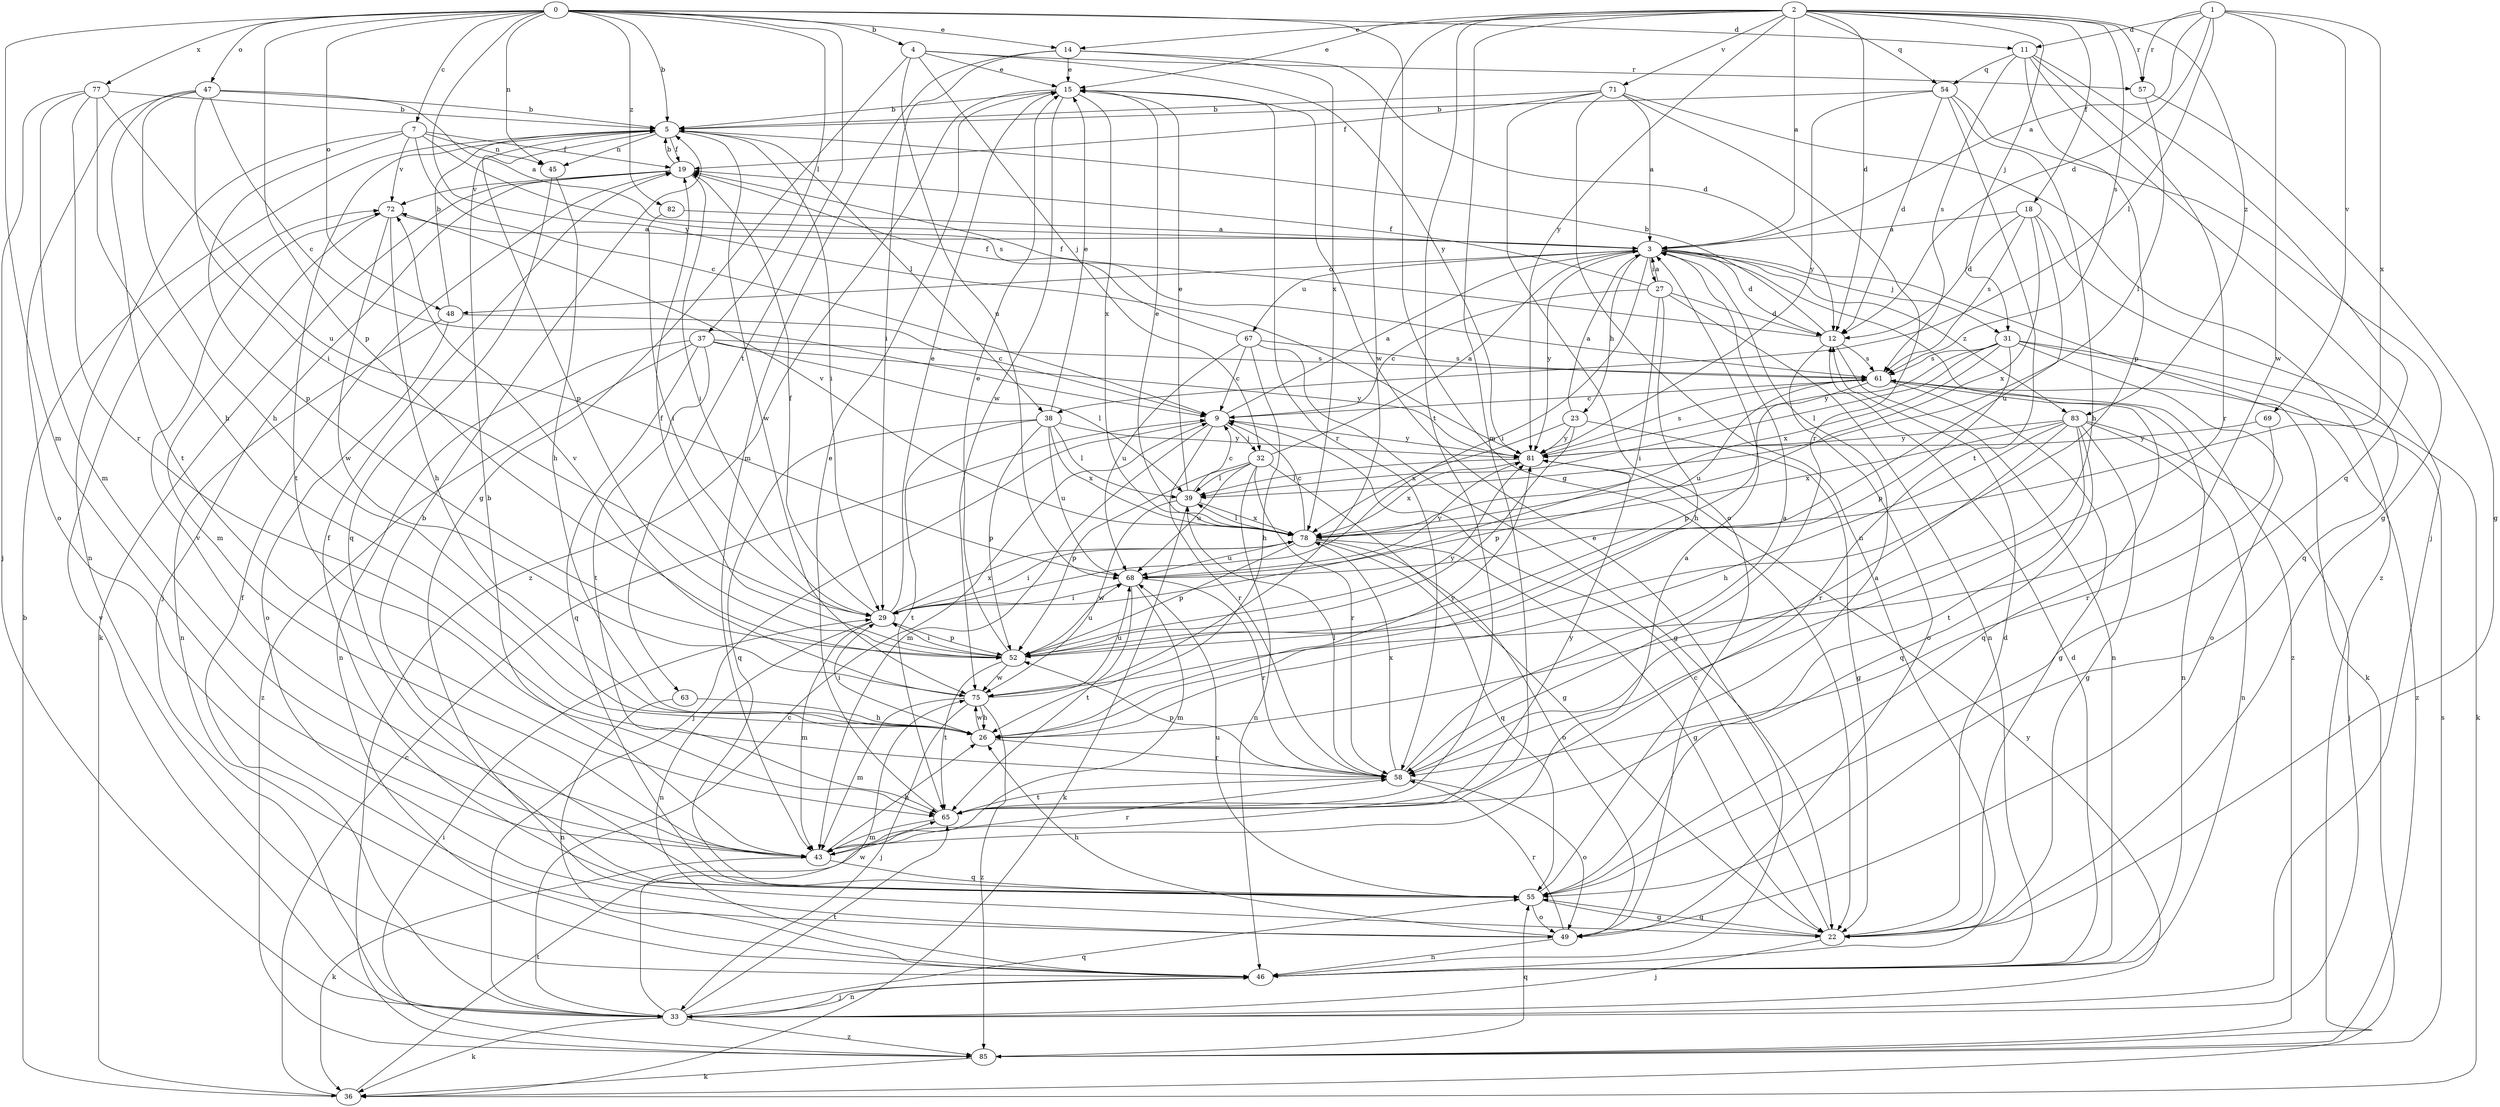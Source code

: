 strict digraph  {
0;
1;
2;
3;
4;
5;
7;
9;
11;
12;
14;
15;
18;
19;
22;
23;
26;
27;
29;
31;
32;
33;
36;
37;
38;
39;
43;
45;
46;
47;
48;
49;
52;
54;
55;
57;
58;
61;
63;
65;
67;
68;
69;
71;
72;
75;
77;
78;
81;
82;
83;
85;
0 -> 4  [label=b];
0 -> 5  [label=b];
0 -> 7  [label=c];
0 -> 11  [label=d];
0 -> 14  [label=e];
0 -> 22  [label=g];
0 -> 37  [label=l];
0 -> 43  [label=m];
0 -> 45  [label=n];
0 -> 47  [label=o];
0 -> 48  [label=o];
0 -> 52  [label=p];
0 -> 63  [label=t];
0 -> 77  [label=x];
0 -> 81  [label=y];
0 -> 82  [label=z];
1 -> 3  [label=a];
1 -> 11  [label=d];
1 -> 12  [label=d];
1 -> 38  [label=l];
1 -> 57  [label=r];
1 -> 69  [label=v];
1 -> 75  [label=w];
1 -> 78  [label=x];
2 -> 3  [label=a];
2 -> 12  [label=d];
2 -> 14  [label=e];
2 -> 15  [label=e];
2 -> 18  [label=f];
2 -> 31  [label=j];
2 -> 43  [label=m];
2 -> 54  [label=q];
2 -> 57  [label=r];
2 -> 61  [label=s];
2 -> 65  [label=t];
2 -> 71  [label=v];
2 -> 75  [label=w];
2 -> 81  [label=y];
2 -> 83  [label=z];
3 -> 12  [label=d];
3 -> 23  [label=h];
3 -> 27  [label=i];
3 -> 29  [label=i];
3 -> 31  [label=j];
3 -> 36  [label=k];
3 -> 48  [label=o];
3 -> 67  [label=u];
3 -> 81  [label=y];
3 -> 83  [label=z];
3 -> 85  [label=z];
4 -> 15  [label=e];
4 -> 22  [label=g];
4 -> 32  [label=j];
4 -> 57  [label=r];
4 -> 68  [label=u];
4 -> 81  [label=y];
5 -> 19  [label=f];
5 -> 29  [label=i];
5 -> 38  [label=l];
5 -> 45  [label=n];
5 -> 52  [label=p];
5 -> 65  [label=t];
5 -> 75  [label=w];
7 -> 9  [label=c];
7 -> 19  [label=f];
7 -> 45  [label=n];
7 -> 46  [label=n];
7 -> 52  [label=p];
7 -> 61  [label=s];
7 -> 72  [label=v];
9 -> 3  [label=a];
9 -> 32  [label=j];
9 -> 33  [label=j];
9 -> 43  [label=m];
9 -> 58  [label=r];
9 -> 81  [label=y];
11 -> 33  [label=j];
11 -> 52  [label=p];
11 -> 54  [label=q];
11 -> 55  [label=q];
11 -> 58  [label=r];
11 -> 61  [label=s];
12 -> 5  [label=b];
12 -> 19  [label=f];
12 -> 46  [label=n];
12 -> 49  [label=o];
12 -> 61  [label=s];
14 -> 12  [label=d];
14 -> 15  [label=e];
14 -> 29  [label=i];
14 -> 43  [label=m];
14 -> 78  [label=x];
15 -> 5  [label=b];
15 -> 58  [label=r];
15 -> 75  [label=w];
15 -> 78  [label=x];
15 -> 85  [label=z];
18 -> 3  [label=a];
18 -> 12  [label=d];
18 -> 55  [label=q];
18 -> 61  [label=s];
18 -> 68  [label=u];
18 -> 78  [label=x];
19 -> 5  [label=b];
19 -> 29  [label=i];
19 -> 33  [label=j];
19 -> 36  [label=k];
19 -> 72  [label=v];
22 -> 9  [label=c];
22 -> 12  [label=d];
22 -> 33  [label=j];
22 -> 55  [label=q];
23 -> 3  [label=a];
23 -> 22  [label=g];
23 -> 52  [label=p];
23 -> 78  [label=x];
23 -> 81  [label=y];
26 -> 29  [label=i];
26 -> 58  [label=r];
26 -> 75  [label=w];
26 -> 81  [label=y];
27 -> 3  [label=a];
27 -> 9  [label=c];
27 -> 12  [label=d];
27 -> 19  [label=f];
27 -> 26  [label=h];
27 -> 29  [label=i];
27 -> 46  [label=n];
29 -> 15  [label=e];
29 -> 19  [label=f];
29 -> 43  [label=m];
29 -> 46  [label=n];
29 -> 52  [label=p];
29 -> 78  [label=x];
31 -> 36  [label=k];
31 -> 39  [label=l];
31 -> 49  [label=o];
31 -> 52  [label=p];
31 -> 61  [label=s];
31 -> 78  [label=x];
31 -> 81  [label=y];
31 -> 85  [label=z];
32 -> 3  [label=a];
32 -> 22  [label=g];
32 -> 39  [label=l];
32 -> 46  [label=n];
32 -> 52  [label=p];
32 -> 58  [label=r];
32 -> 68  [label=u];
33 -> 9  [label=c];
33 -> 19  [label=f];
33 -> 36  [label=k];
33 -> 46  [label=n];
33 -> 55  [label=q];
33 -> 65  [label=t];
33 -> 72  [label=v];
33 -> 75  [label=w];
33 -> 81  [label=y];
33 -> 85  [label=z];
36 -> 5  [label=b];
36 -> 9  [label=c];
36 -> 65  [label=t];
37 -> 39  [label=l];
37 -> 46  [label=n];
37 -> 55  [label=q];
37 -> 61  [label=s];
37 -> 65  [label=t];
37 -> 81  [label=y];
37 -> 85  [label=z];
38 -> 15  [label=e];
38 -> 39  [label=l];
38 -> 52  [label=p];
38 -> 55  [label=q];
38 -> 65  [label=t];
38 -> 68  [label=u];
38 -> 78  [label=x];
38 -> 81  [label=y];
39 -> 9  [label=c];
39 -> 15  [label=e];
39 -> 36  [label=k];
39 -> 75  [label=w];
39 -> 78  [label=x];
43 -> 3  [label=a];
43 -> 5  [label=b];
43 -> 26  [label=h];
43 -> 36  [label=k];
43 -> 55  [label=q];
43 -> 58  [label=r];
43 -> 72  [label=v];
45 -> 26  [label=h];
45 -> 55  [label=q];
46 -> 12  [label=d];
46 -> 15  [label=e];
46 -> 33  [label=j];
47 -> 3  [label=a];
47 -> 5  [label=b];
47 -> 9  [label=c];
47 -> 26  [label=h];
47 -> 29  [label=i];
47 -> 49  [label=o];
47 -> 65  [label=t];
48 -> 5  [label=b];
48 -> 9  [label=c];
48 -> 46  [label=n];
48 -> 49  [label=o];
49 -> 26  [label=h];
49 -> 46  [label=n];
49 -> 58  [label=r];
52 -> 15  [label=e];
52 -> 19  [label=f];
52 -> 29  [label=i];
52 -> 65  [label=t];
52 -> 68  [label=u];
52 -> 75  [label=w];
52 -> 81  [label=y];
54 -> 5  [label=b];
54 -> 12  [label=d];
54 -> 22  [label=g];
54 -> 26  [label=h];
54 -> 65  [label=t];
54 -> 81  [label=y];
55 -> 3  [label=a];
55 -> 5  [label=b];
55 -> 19  [label=f];
55 -> 22  [label=g];
55 -> 49  [label=o];
55 -> 68  [label=u];
57 -> 22  [label=g];
57 -> 39  [label=l];
58 -> 3  [label=a];
58 -> 39  [label=l];
58 -> 49  [label=o];
58 -> 52  [label=p];
58 -> 65  [label=t];
58 -> 78  [label=x];
61 -> 9  [label=c];
61 -> 22  [label=g];
61 -> 46  [label=n];
61 -> 52  [label=p];
61 -> 55  [label=q];
61 -> 68  [label=u];
63 -> 26  [label=h];
63 -> 46  [label=n];
65 -> 15  [label=e];
65 -> 43  [label=m];
65 -> 81  [label=y];
67 -> 9  [label=c];
67 -> 19  [label=f];
67 -> 22  [label=g];
67 -> 26  [label=h];
67 -> 61  [label=s];
67 -> 68  [label=u];
68 -> 29  [label=i];
68 -> 43  [label=m];
68 -> 58  [label=r];
68 -> 65  [label=t];
68 -> 81  [label=y];
69 -> 58  [label=r];
69 -> 81  [label=y];
71 -> 3  [label=a];
71 -> 5  [label=b];
71 -> 19  [label=f];
71 -> 46  [label=n];
71 -> 49  [label=o];
71 -> 58  [label=r];
71 -> 85  [label=z];
72 -> 3  [label=a];
72 -> 26  [label=h];
72 -> 43  [label=m];
72 -> 75  [label=w];
75 -> 26  [label=h];
75 -> 33  [label=j];
75 -> 43  [label=m];
75 -> 68  [label=u];
75 -> 72  [label=v];
75 -> 85  [label=z];
77 -> 5  [label=b];
77 -> 26  [label=h];
77 -> 33  [label=j];
77 -> 43  [label=m];
77 -> 58  [label=r];
77 -> 68  [label=u];
78 -> 9  [label=c];
78 -> 15  [label=e];
78 -> 22  [label=g];
78 -> 29  [label=i];
78 -> 39  [label=l];
78 -> 49  [label=o];
78 -> 52  [label=p];
78 -> 55  [label=q];
78 -> 68  [label=u];
78 -> 72  [label=v];
81 -> 39  [label=l];
81 -> 61  [label=s];
81 -> 78  [label=x];
82 -> 3  [label=a];
82 -> 29  [label=i];
83 -> 22  [label=g];
83 -> 26  [label=h];
83 -> 33  [label=j];
83 -> 46  [label=n];
83 -> 55  [label=q];
83 -> 58  [label=r];
83 -> 65  [label=t];
83 -> 78  [label=x];
83 -> 81  [label=y];
85 -> 29  [label=i];
85 -> 36  [label=k];
85 -> 55  [label=q];
85 -> 61  [label=s];
}
